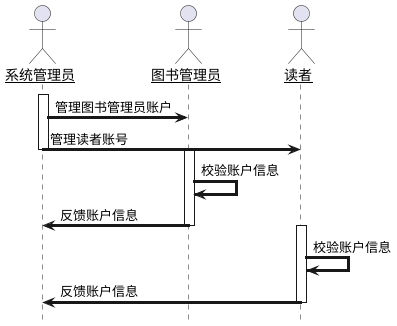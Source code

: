 @startuml
    skinparam sequenceArrowThickness 3
    skinparam roundcorner 30
    skinparam maxmessagesize 80
    skinparam sequenceParticipant underline
    hide footbox

    actor 系统管理员 as root
    actor 图书管理员 as admin
    actor 读者 as user

    activate root
    root -> admin:管理图书管理员账户
    root -> user:管理读者账号
    deactivate root

    activate admin
    admin -> admin:校验账户信息
    admin -> root:反馈账户信息
    deactivate admin

    activate user
    user -> user:校验账户信息
    user -> root:反馈账户信息
    deactivate user
    @enduml